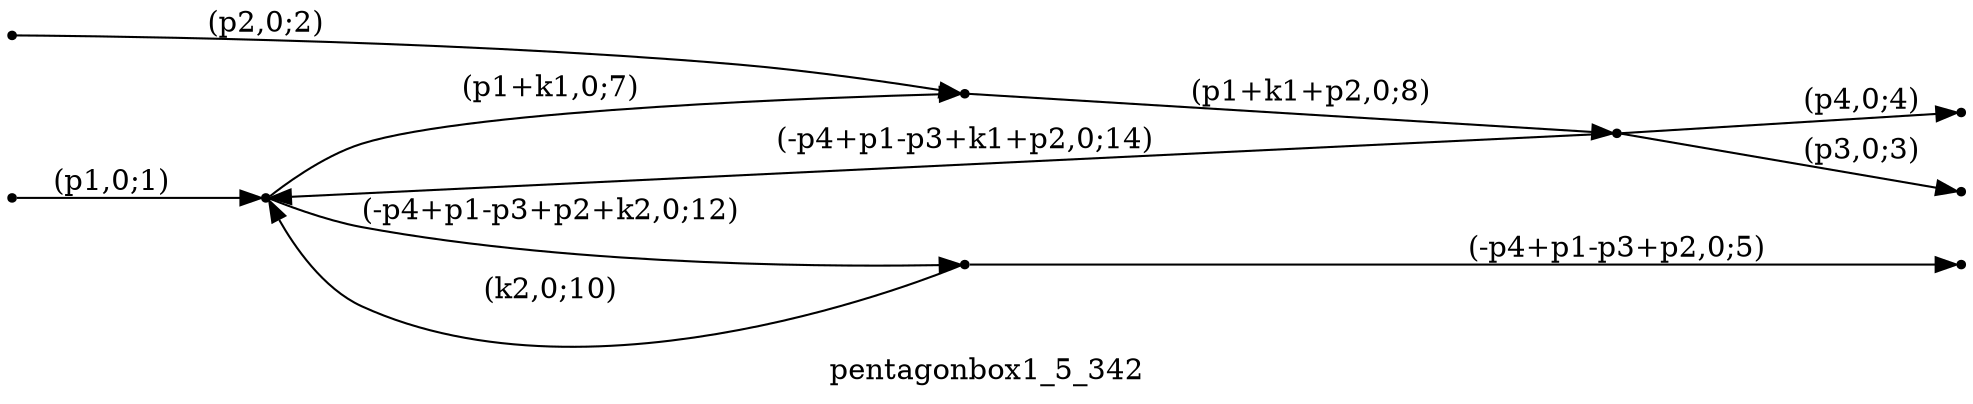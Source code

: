 digraph pentagonbox1_5_342 {
  label="pentagonbox1_5_342";
  rankdir="LR";
  subgraph edges {
    -1 -> 4 [label="(p1,0;1)"];
    -2 -> 1 [label="(p2,0;2)"];
    3 -> -3 [label="(p3,0;3)"];
    3 -> -4 [label="(p4,0;4)"];
    2 -> -5 [label="(-p4+p1-p3+p2,0;5)"];
    4 -> 1 [label="(p1+k1,0;7)"];
    1 -> 3 [label="(p1+k1+p2,0;8)"];
    2 -> 4 [label="(k2,0;10)"];
    4 -> 2 [label="(-p4+p1-p3+p2+k2,0;12)"];
    3 -> 4 [label="(-p4+p1-p3+k1+p2,0;14)"];
  }
  subgraph incoming { rank="source"; -1; -2; }
  subgraph outgoing { rank="sink"; -3; -4; -5; }
-5 [shape=point];
-4 [shape=point];
-3 [shape=point];
-2 [shape=point];
-1 [shape=point];
1 [shape=point];
2 [shape=point];
3 [shape=point];
4 [shape=point];
}

